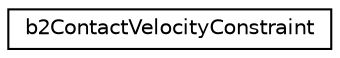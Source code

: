 digraph "Graphical Class Hierarchy"
{
  edge [fontname="Helvetica",fontsize="10",labelfontname="Helvetica",labelfontsize="10"];
  node [fontname="Helvetica",fontsize="10",shape=record];
  rankdir="LR";
  Node0 [label="b2ContactVelocityConstraint",height=0.2,width=0.4,color="black", fillcolor="white", style="filled",URL="$structb2ContactVelocityConstraint.html"];
}
